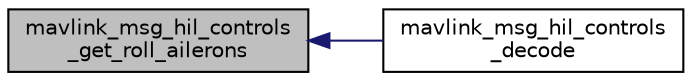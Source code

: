 digraph "mavlink_msg_hil_controls_get_roll_ailerons"
{
 // INTERACTIVE_SVG=YES
  edge [fontname="Helvetica",fontsize="10",labelfontname="Helvetica",labelfontsize="10"];
  node [fontname="Helvetica",fontsize="10",shape=record];
  rankdir="LR";
  Node1 [label="mavlink_msg_hil_controls\l_get_roll_ailerons",height=0.2,width=0.4,color="black", fillcolor="grey75", style="filled" fontcolor="black"];
  Node1 -> Node2 [dir="back",color="midnightblue",fontsize="10",style="solid",fontname="Helvetica"];
  Node2 [label="mavlink_msg_hil_controls\l_decode",height=0.2,width=0.4,color="black", fillcolor="white", style="filled",URL="$v1_80_2common_2mavlink__msg__hil__controls_8h.html#af680f22b5c1f7dbad8213834d6cf94a7",tooltip="Decode a hil_controls message into a struct. "];
}
